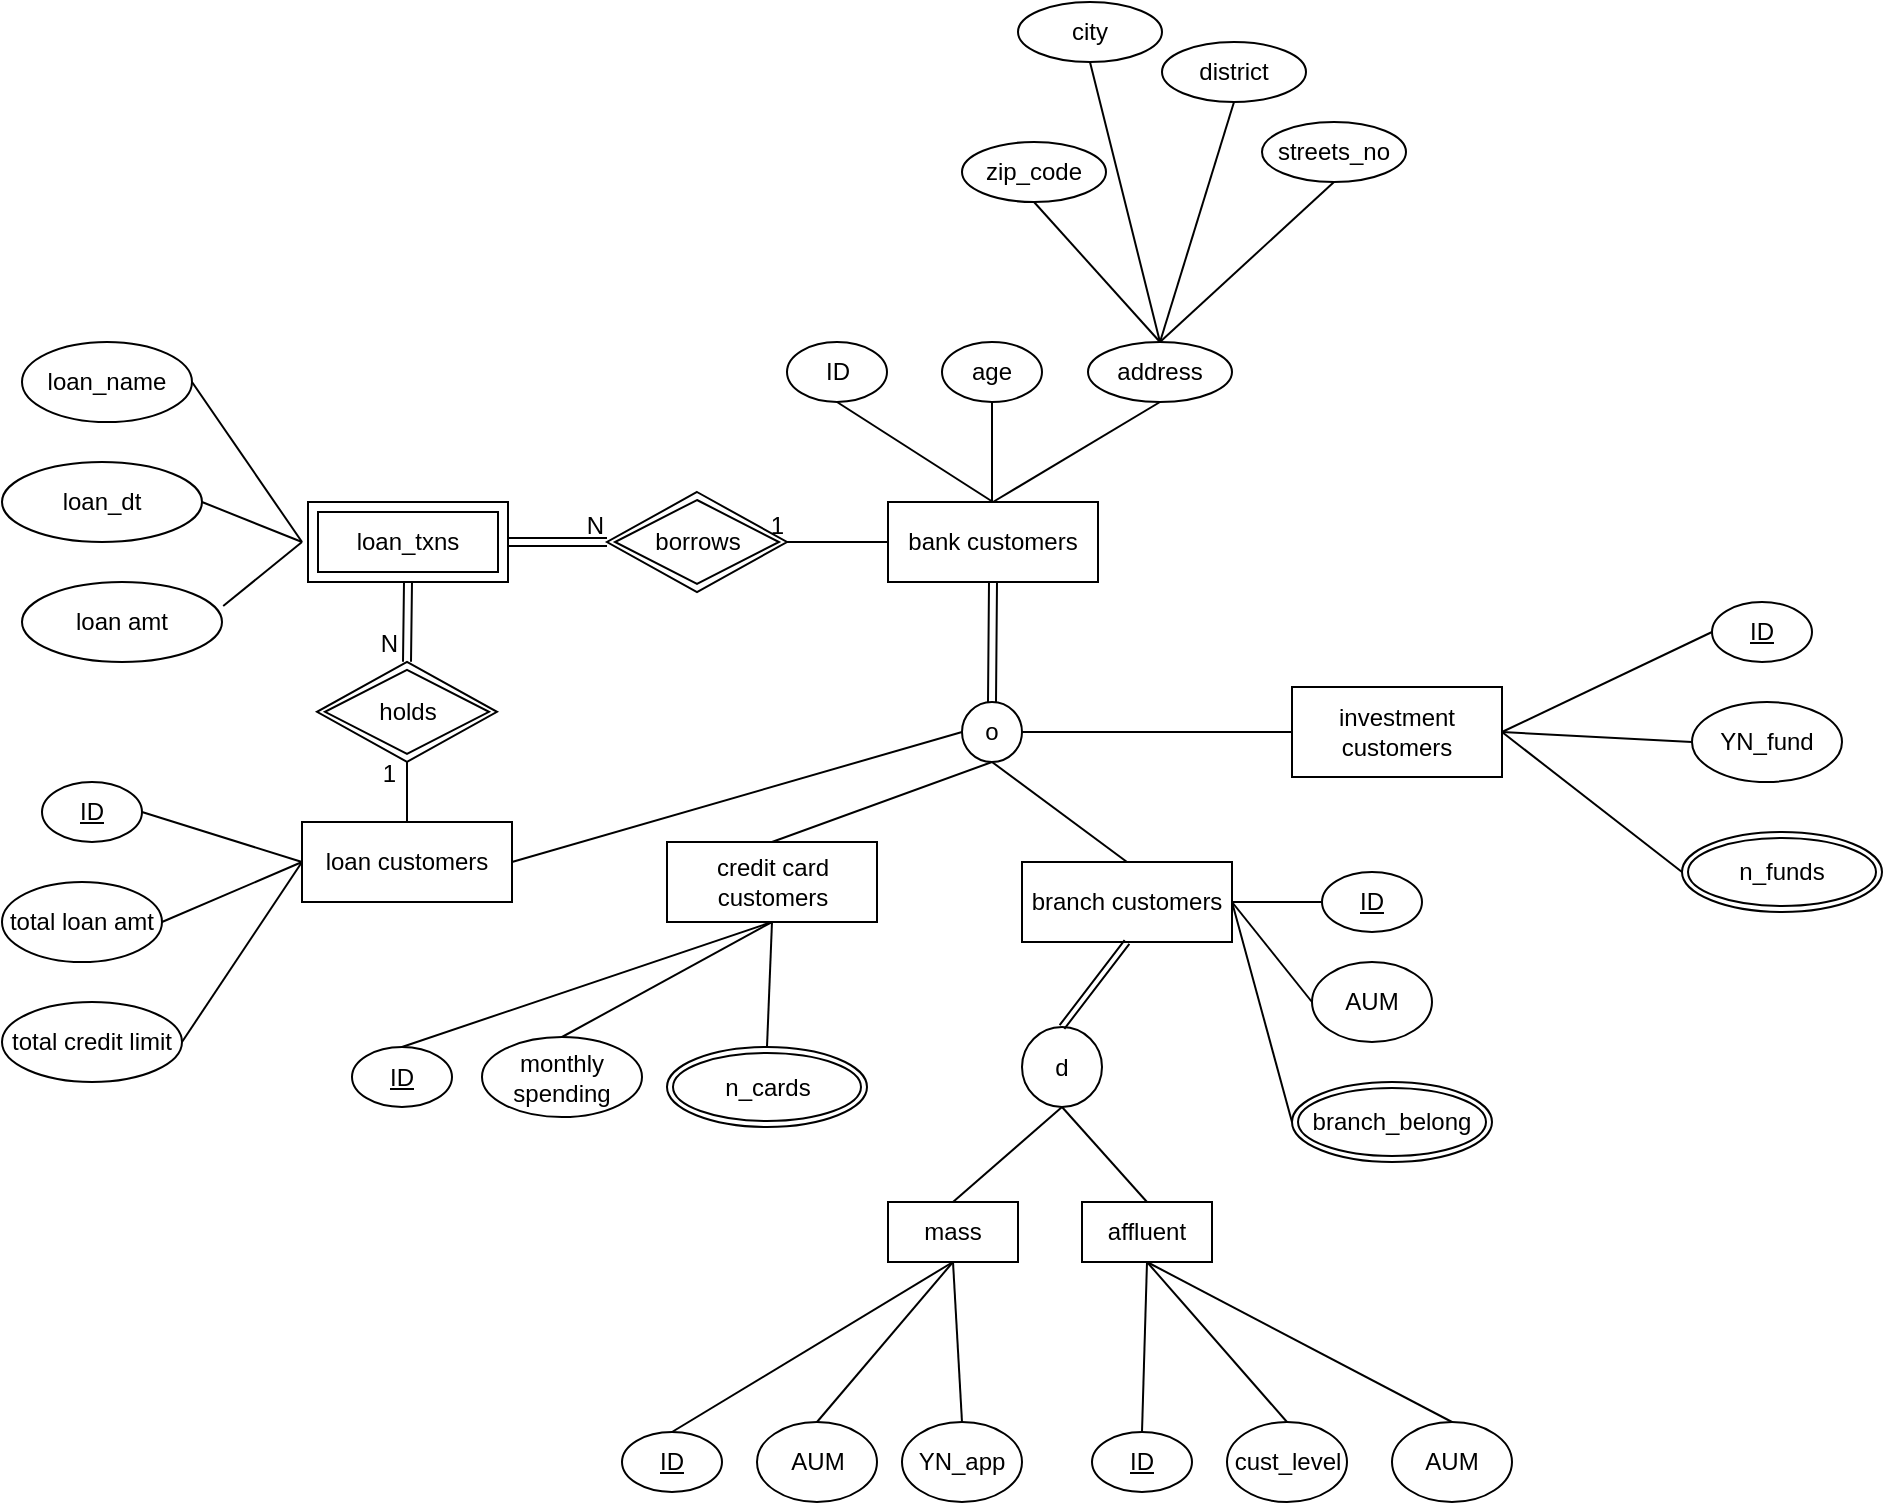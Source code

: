 <mxfile version="21.0.4" type="github">
  <diagram id="R2lEEEUBdFMjLlhIrx00" name="Page-1">
    <mxGraphModel dx="1712" dy="1600" grid="1" gridSize="10" guides="1" tooltips="1" connect="1" arrows="1" fold="1" page="1" pageScale="1" pageWidth="850" pageHeight="1100" math="0" shadow="0" extFonts="Permanent Marker^https://fonts.googleapis.com/css?family=Permanent+Marker">
      <root>
        <mxCell id="0" />
        <mxCell id="1" parent="0" />
        <mxCell id="X_ObQz0MvqeAvcVC8B-2-1" value="bank customers" style="rounded=0;whiteSpace=wrap;html=1;" vertex="1" parent="1">
          <mxGeometry x="373" y="240" width="105" height="40" as="geometry" />
        </mxCell>
        <mxCell id="X_ObQz0MvqeAvcVC8B-2-3" value="credit card customers" style="rounded=0;whiteSpace=wrap;html=1;" vertex="1" parent="1">
          <mxGeometry x="262.5" y="410" width="105" height="40" as="geometry" />
        </mxCell>
        <mxCell id="X_ObQz0MvqeAvcVC8B-2-4" value="branch customers" style="rounded=0;whiteSpace=wrap;html=1;" vertex="1" parent="1">
          <mxGeometry x="440" y="420" width="105" height="40" as="geometry" />
        </mxCell>
        <mxCell id="X_ObQz0MvqeAvcVC8B-2-5" value="investment customers" style="rounded=0;whiteSpace=wrap;html=1;" vertex="1" parent="1">
          <mxGeometry x="575" y="332.5" width="105" height="45" as="geometry" />
        </mxCell>
        <mxCell id="X_ObQz0MvqeAvcVC8B-2-6" value="o" style="ellipse;whiteSpace=wrap;html=1;aspect=fixed;" vertex="1" parent="1">
          <mxGeometry x="410" y="340" width="30" height="30" as="geometry" />
        </mxCell>
        <mxCell id="X_ObQz0MvqeAvcVC8B-2-7" value="" style="endArrow=none;html=1;rounded=0;entryX=0;entryY=0.5;entryDx=0;entryDy=0;exitX=1;exitY=0.5;exitDx=0;exitDy=0;" edge="1" parent="1" source="X_ObQz0MvqeAvcVC8B-2-35" target="X_ObQz0MvqeAvcVC8B-2-6">
          <mxGeometry width="50" height="50" relative="1" as="geometry">
            <mxPoint x="270" y="370" as="sourcePoint" />
            <mxPoint x="480" y="370" as="targetPoint" />
          </mxGeometry>
        </mxCell>
        <mxCell id="X_ObQz0MvqeAvcVC8B-2-8" value="" style="endArrow=none;html=1;rounded=0;entryX=0.5;entryY=1;entryDx=0;entryDy=0;exitX=0.5;exitY=0;exitDx=0;exitDy=0;" edge="1" parent="1" source="X_ObQz0MvqeAvcVC8B-2-3" target="X_ObQz0MvqeAvcVC8B-2-6">
          <mxGeometry width="50" height="50" relative="1" as="geometry">
            <mxPoint x="430" y="420" as="sourcePoint" />
            <mxPoint x="480" y="370" as="targetPoint" />
          </mxGeometry>
        </mxCell>
        <mxCell id="X_ObQz0MvqeAvcVC8B-2-9" value="" style="endArrow=none;html=1;rounded=0;entryX=0.5;entryY=1;entryDx=0;entryDy=0;exitX=0.5;exitY=0;exitDx=0;exitDy=0;" edge="1" parent="1" source="X_ObQz0MvqeAvcVC8B-2-4" target="X_ObQz0MvqeAvcVC8B-2-6">
          <mxGeometry width="50" height="50" relative="1" as="geometry">
            <mxPoint x="363" y="430" as="sourcePoint" />
            <mxPoint x="435" y="380" as="targetPoint" />
          </mxGeometry>
        </mxCell>
        <mxCell id="X_ObQz0MvqeAvcVC8B-2-10" value="" style="endArrow=none;html=1;rounded=0;entryX=1;entryY=0.5;entryDx=0;entryDy=0;exitX=0;exitY=0.5;exitDx=0;exitDy=0;" edge="1" parent="1" source="X_ObQz0MvqeAvcVC8B-2-5" target="X_ObQz0MvqeAvcVC8B-2-6">
          <mxGeometry width="50" height="50" relative="1" as="geometry">
            <mxPoint x="503" y="430" as="sourcePoint" />
            <mxPoint x="435" y="380" as="targetPoint" />
          </mxGeometry>
        </mxCell>
        <mxCell id="X_ObQz0MvqeAvcVC8B-2-11" value="" style="shape=link;html=1;rounded=0;entryX=0.5;entryY=1;entryDx=0;entryDy=0;exitX=0.5;exitY=0;exitDx=0;exitDy=0;" edge="1" parent="1" source="X_ObQz0MvqeAvcVC8B-2-6" target="X_ObQz0MvqeAvcVC8B-2-1">
          <mxGeometry width="100" relative="1" as="geometry">
            <mxPoint x="410" y="400" as="sourcePoint" />
            <mxPoint x="510" y="400" as="targetPoint" />
          </mxGeometry>
        </mxCell>
        <mxCell id="X_ObQz0MvqeAvcVC8B-2-12" value="ID" style="ellipse;whiteSpace=wrap;html=1;" vertex="1" parent="1">
          <mxGeometry x="322.5" y="160" width="50" height="30" as="geometry" />
        </mxCell>
        <mxCell id="X_ObQz0MvqeAvcVC8B-2-13" value="age" style="ellipse;whiteSpace=wrap;html=1;" vertex="1" parent="1">
          <mxGeometry x="400" y="160" width="50" height="30" as="geometry" />
        </mxCell>
        <mxCell id="X_ObQz0MvqeAvcVC8B-2-14" value="address" style="ellipse;whiteSpace=wrap;html=1;" vertex="1" parent="1">
          <mxGeometry x="473" y="160" width="72" height="30" as="geometry" />
        </mxCell>
        <mxCell id="X_ObQz0MvqeAvcVC8B-2-15" value="" style="endArrow=none;html=1;rounded=0;entryX=0.5;entryY=1;entryDx=0;entryDy=0;exitX=0.5;exitY=0;exitDx=0;exitDy=0;" edge="1" parent="1" source="X_ObQz0MvqeAvcVC8B-2-1" target="X_ObQz0MvqeAvcVC8B-2-12">
          <mxGeometry width="50" height="50" relative="1" as="geometry">
            <mxPoint x="430" y="420" as="sourcePoint" />
            <mxPoint x="480" y="370" as="targetPoint" />
          </mxGeometry>
        </mxCell>
        <mxCell id="X_ObQz0MvqeAvcVC8B-2-16" value="" style="endArrow=none;html=1;rounded=0;entryX=0.5;entryY=1;entryDx=0;entryDy=0;" edge="1" parent="1" target="X_ObQz0MvqeAvcVC8B-2-13">
          <mxGeometry width="50" height="50" relative="1" as="geometry">
            <mxPoint x="425" y="240" as="sourcePoint" />
            <mxPoint x="358" y="200" as="targetPoint" />
          </mxGeometry>
        </mxCell>
        <mxCell id="X_ObQz0MvqeAvcVC8B-2-17" value="" style="endArrow=none;html=1;rounded=0;entryX=0.5;entryY=1;entryDx=0;entryDy=0;exitX=0.5;exitY=0;exitDx=0;exitDy=0;" edge="1" parent="1" source="X_ObQz0MvqeAvcVC8B-2-1" target="X_ObQz0MvqeAvcVC8B-2-14">
          <mxGeometry width="50" height="50" relative="1" as="geometry">
            <mxPoint x="435" y="250" as="sourcePoint" />
            <mxPoint x="435" y="200" as="targetPoint" />
          </mxGeometry>
        </mxCell>
        <mxCell id="X_ObQz0MvqeAvcVC8B-2-24" value="d" style="ellipse;whiteSpace=wrap;html=1;aspect=fixed;" vertex="1" parent="1">
          <mxGeometry x="440" y="502.5" width="40" height="40" as="geometry" />
        </mxCell>
        <mxCell id="X_ObQz0MvqeAvcVC8B-2-25" value="mass" style="rounded=0;whiteSpace=wrap;html=1;" vertex="1" parent="1">
          <mxGeometry x="373" y="590" width="65" height="30" as="geometry" />
        </mxCell>
        <mxCell id="X_ObQz0MvqeAvcVC8B-2-26" value="affluent" style="rounded=0;whiteSpace=wrap;html=1;" vertex="1" parent="1">
          <mxGeometry x="470" y="590" width="65" height="30" as="geometry" />
        </mxCell>
        <mxCell id="X_ObQz0MvqeAvcVC8B-2-27" value="" style="shape=link;html=1;rounded=0;entryX=0.5;entryY=1;entryDx=0;entryDy=0;exitX=0.5;exitY=0;exitDx=0;exitDy=0;width=-3;" edge="1" parent="1" source="X_ObQz0MvqeAvcVC8B-2-24" target="X_ObQz0MvqeAvcVC8B-2-4">
          <mxGeometry width="100" relative="1" as="geometry">
            <mxPoint x="435" y="350" as="sourcePoint" />
            <mxPoint x="436" y="290" as="targetPoint" />
          </mxGeometry>
        </mxCell>
        <mxCell id="X_ObQz0MvqeAvcVC8B-2-28" value="" style="endArrow=none;html=1;rounded=0;entryX=0.5;entryY=1;entryDx=0;entryDy=0;exitX=0.5;exitY=0;exitDx=0;exitDy=0;" edge="1" parent="1" source="X_ObQz0MvqeAvcVC8B-2-25" target="X_ObQz0MvqeAvcVC8B-2-24">
          <mxGeometry width="50" height="50" relative="1" as="geometry">
            <mxPoint x="400" y="615" as="sourcePoint" />
            <mxPoint x="458" y="560" as="targetPoint" />
          </mxGeometry>
        </mxCell>
        <mxCell id="X_ObQz0MvqeAvcVC8B-2-29" value="" style="endArrow=none;html=1;rounded=0;entryX=0.5;entryY=1;entryDx=0;entryDy=0;exitX=0.5;exitY=0;exitDx=0;exitDy=0;" edge="1" parent="1" source="X_ObQz0MvqeAvcVC8B-2-26" target="X_ObQz0MvqeAvcVC8B-2-24">
          <mxGeometry width="50" height="50" relative="1" as="geometry">
            <mxPoint x="456" y="630" as="sourcePoint" />
            <mxPoint x="458" y="560" as="targetPoint" />
          </mxGeometry>
        </mxCell>
        <mxCell id="X_ObQz0MvqeAvcVC8B-2-35" value="loan customers" style="rounded=0;whiteSpace=wrap;html=1;" vertex="1" parent="1">
          <mxGeometry x="80" y="400" width="105" height="40" as="geometry" />
        </mxCell>
        <mxCell id="X_ObQz0MvqeAvcVC8B-2-36" value="&lt;u&gt;ID&lt;/u&gt;" style="ellipse;whiteSpace=wrap;html=1;" vertex="1" parent="1">
          <mxGeometry x="-50" y="380" width="50" height="30" as="geometry" />
        </mxCell>
        <mxCell id="X_ObQz0MvqeAvcVC8B-2-37" value="total loan amt" style="ellipse;whiteSpace=wrap;html=1;" vertex="1" parent="1">
          <mxGeometry x="-70" y="430" width="80" height="40" as="geometry" />
        </mxCell>
        <mxCell id="X_ObQz0MvqeAvcVC8B-2-38" value="total credit limit" style="ellipse;whiteSpace=wrap;html=1;" vertex="1" parent="1">
          <mxGeometry x="-70" y="490" width="90" height="40" as="geometry" />
        </mxCell>
        <mxCell id="X_ObQz0MvqeAvcVC8B-2-39" value="" style="endArrow=none;html=1;rounded=0;exitX=1;exitY=0.5;exitDx=0;exitDy=0;entryX=0;entryY=0.5;entryDx=0;entryDy=0;" edge="1" parent="1" source="X_ObQz0MvqeAvcVC8B-2-36" target="X_ObQz0MvqeAvcVC8B-2-35">
          <mxGeometry width="50" height="50" relative="1" as="geometry">
            <mxPoint x="430" y="420" as="sourcePoint" />
            <mxPoint x="480" y="370" as="targetPoint" />
          </mxGeometry>
        </mxCell>
        <mxCell id="X_ObQz0MvqeAvcVC8B-2-40" value="" style="endArrow=none;html=1;rounded=0;exitX=1;exitY=0.5;exitDx=0;exitDy=0;entryX=0;entryY=0.5;entryDx=0;entryDy=0;" edge="1" parent="1" source="X_ObQz0MvqeAvcVC8B-2-37" target="X_ObQz0MvqeAvcVC8B-2-35">
          <mxGeometry width="50" height="50" relative="1" as="geometry">
            <mxPoint x="100" y="405" as="sourcePoint" />
            <mxPoint x="140" y="450" as="targetPoint" />
          </mxGeometry>
        </mxCell>
        <mxCell id="X_ObQz0MvqeAvcVC8B-2-41" value="" style="endArrow=none;html=1;rounded=0;exitX=1;exitY=0.5;exitDx=0;exitDy=0;entryX=0;entryY=0.5;entryDx=0;entryDy=0;" edge="1" parent="1" source="X_ObQz0MvqeAvcVC8B-2-38" target="X_ObQz0MvqeAvcVC8B-2-35">
          <mxGeometry width="50" height="50" relative="1" as="geometry">
            <mxPoint x="104" y="458" as="sourcePoint" />
            <mxPoint x="140" y="450" as="targetPoint" />
          </mxGeometry>
        </mxCell>
        <mxCell id="X_ObQz0MvqeAvcVC8B-2-48" value="loan_name" style="ellipse;whiteSpace=wrap;html=1;" vertex="1" parent="1">
          <mxGeometry x="-60" y="160" width="85" height="40" as="geometry" />
        </mxCell>
        <mxCell id="X_ObQz0MvqeAvcVC8B-2-49" value="loan amt" style="ellipse;whiteSpace=wrap;html=1;" vertex="1" parent="1">
          <mxGeometry x="-60" y="280" width="100" height="40" as="geometry" />
        </mxCell>
        <mxCell id="X_ObQz0MvqeAvcVC8B-2-53" value="" style="endArrow=none;html=1;rounded=0;exitX=1;exitY=0.5;exitDx=0;exitDy=0;entryX=0;entryY=0.5;entryDx=0;entryDy=0;" edge="1" parent="1" source="X_ObQz0MvqeAvcVC8B-2-48">
          <mxGeometry width="50" height="50" relative="1" as="geometry">
            <mxPoint x="100" y="405" as="sourcePoint" />
            <mxPoint x="80" y="260" as="targetPoint" />
          </mxGeometry>
        </mxCell>
        <mxCell id="X_ObQz0MvqeAvcVC8B-2-54" value="" style="endArrow=none;html=1;rounded=0;exitX=1;exitY=0.5;exitDx=0;exitDy=0;entryX=0;entryY=0.5;entryDx=0;entryDy=0;" edge="1" parent="1" source="X_ObQz0MvqeAvcVC8B-2-110">
          <mxGeometry width="50" height="50" relative="1" as="geometry">
            <mxPoint x="40" y="240" as="sourcePoint" />
            <mxPoint x="80" y="260" as="targetPoint" />
          </mxGeometry>
        </mxCell>
        <mxCell id="X_ObQz0MvqeAvcVC8B-2-55" value="" style="endArrow=none;html=1;rounded=0;exitX=1.006;exitY=0.3;exitDx=0;exitDy=0;entryX=0;entryY=0.5;entryDx=0;entryDy=0;exitPerimeter=0;" edge="1" parent="1" source="X_ObQz0MvqeAvcVC8B-2-49">
          <mxGeometry width="50" height="50" relative="1" as="geometry">
            <mxPoint x="50" y="255" as="sourcePoint" />
            <mxPoint x="80" y="260" as="targetPoint" />
          </mxGeometry>
        </mxCell>
        <mxCell id="X_ObQz0MvqeAvcVC8B-2-56" value="&lt;u&gt;ID&lt;/u&gt;" style="ellipse;whiteSpace=wrap;html=1;" vertex="1" parent="1">
          <mxGeometry x="105" y="512.5" width="50" height="30" as="geometry" />
        </mxCell>
        <mxCell id="X_ObQz0MvqeAvcVC8B-2-57" value="monthly spending" style="ellipse;whiteSpace=wrap;html=1;" vertex="1" parent="1">
          <mxGeometry x="170" y="507.5" width="80" height="40" as="geometry" />
        </mxCell>
        <mxCell id="X_ObQz0MvqeAvcVC8B-2-59" style="edgeStyle=orthogonalEdgeStyle;rounded=0;orthogonalLoop=1;jettySize=auto;html=1;exitX=0.5;exitY=1;exitDx=0;exitDy=0;" edge="1" parent="1" source="X_ObQz0MvqeAvcVC8B-2-57" target="X_ObQz0MvqeAvcVC8B-2-57">
          <mxGeometry relative="1" as="geometry" />
        </mxCell>
        <mxCell id="X_ObQz0MvqeAvcVC8B-2-60" value="" style="endArrow=none;html=1;rounded=0;exitX=0.5;exitY=1;exitDx=0;exitDy=0;entryX=0.5;entryY=0;entryDx=0;entryDy=0;" edge="1" parent="1" source="X_ObQz0MvqeAvcVC8B-2-3" target="X_ObQz0MvqeAvcVC8B-2-56">
          <mxGeometry width="50" height="50" relative="1" as="geometry">
            <mxPoint x="100" y="405" as="sourcePoint" />
            <mxPoint x="170" y="450" as="targetPoint" />
          </mxGeometry>
        </mxCell>
        <mxCell id="X_ObQz0MvqeAvcVC8B-2-61" value="" style="endArrow=none;html=1;rounded=0;exitX=0.5;exitY=1;exitDx=0;exitDy=0;entryX=0.5;entryY=0;entryDx=0;entryDy=0;" edge="1" parent="1" source="X_ObQz0MvqeAvcVC8B-2-3" target="X_ObQz0MvqeAvcVC8B-2-57">
          <mxGeometry width="50" height="50" relative="1" as="geometry">
            <mxPoint x="363" y="470" as="sourcePoint" />
            <mxPoint x="235" y="520" as="targetPoint" />
          </mxGeometry>
        </mxCell>
        <mxCell id="X_ObQz0MvqeAvcVC8B-2-62" value="" style="endArrow=none;html=1;rounded=0;entryX=0.5;entryY=0;entryDx=0;entryDy=0;exitX=0.5;exitY=1;exitDx=0;exitDy=0;" edge="1" parent="1" source="X_ObQz0MvqeAvcVC8B-2-3" target="X_ObQz0MvqeAvcVC8B-2-81">
          <mxGeometry width="50" height="50" relative="1" as="geometry">
            <mxPoint x="350" y="460" as="sourcePoint" />
            <mxPoint x="305" y="505" as="targetPoint" />
          </mxGeometry>
        </mxCell>
        <mxCell id="X_ObQz0MvqeAvcVC8B-2-65" value="&lt;u&gt;ID&lt;/u&gt;" style="ellipse;whiteSpace=wrap;html=1;" vertex="1" parent="1">
          <mxGeometry x="590" y="425" width="50" height="30" as="geometry" />
        </mxCell>
        <mxCell id="X_ObQz0MvqeAvcVC8B-2-66" value="AUM" style="ellipse;whiteSpace=wrap;html=1;" vertex="1" parent="1">
          <mxGeometry x="585" y="470" width="60" height="40" as="geometry" />
        </mxCell>
        <mxCell id="X_ObQz0MvqeAvcVC8B-2-68" value="" style="endArrow=none;html=1;rounded=0;entryX=1;entryY=0.5;entryDx=0;entryDy=0;exitX=0;exitY=0.5;exitDx=0;exitDy=0;" edge="1" parent="1" source="X_ObQz0MvqeAvcVC8B-2-65" target="X_ObQz0MvqeAvcVC8B-2-4">
          <mxGeometry width="50" height="50" relative="1" as="geometry">
            <mxPoint x="513" y="560" as="sourcePoint" />
            <mxPoint x="468" y="530" as="targetPoint" />
          </mxGeometry>
        </mxCell>
        <mxCell id="X_ObQz0MvqeAvcVC8B-2-69" value="" style="endArrow=none;html=1;rounded=0;entryX=1;entryY=0.5;entryDx=0;entryDy=0;exitX=0;exitY=0.5;exitDx=0;exitDy=0;" edge="1" parent="1" source="X_ObQz0MvqeAvcVC8B-2-66" target="X_ObQz0MvqeAvcVC8B-2-4">
          <mxGeometry width="50" height="50" relative="1" as="geometry">
            <mxPoint x="575" y="489.5" as="sourcePoint" />
            <mxPoint x="530" y="489.5" as="targetPoint" />
          </mxGeometry>
        </mxCell>
        <mxCell id="X_ObQz0MvqeAvcVC8B-2-70" value="branch_belong" style="ellipse;shape=doubleEllipse;margin=3;whiteSpace=wrap;html=1;align=center;" vertex="1" parent="1">
          <mxGeometry x="575" y="530" width="100" height="40" as="geometry" />
        </mxCell>
        <mxCell id="X_ObQz0MvqeAvcVC8B-2-71" value="" style="endArrow=none;html=1;rounded=0;entryX=1;entryY=0.5;entryDx=0;entryDy=0;exitX=0;exitY=0.5;exitDx=0;exitDy=0;" edge="1" parent="1" source="X_ObQz0MvqeAvcVC8B-2-70" target="X_ObQz0MvqeAvcVC8B-2-4">
          <mxGeometry width="50" height="50" relative="1" as="geometry">
            <mxPoint x="595" y="500" as="sourcePoint" />
            <mxPoint x="555" y="450" as="targetPoint" />
          </mxGeometry>
        </mxCell>
        <mxCell id="X_ObQz0MvqeAvcVC8B-2-73" value="zip_code" style="ellipse;whiteSpace=wrap;html=1;" vertex="1" parent="1">
          <mxGeometry x="410" y="60" width="72" height="30" as="geometry" />
        </mxCell>
        <mxCell id="X_ObQz0MvqeAvcVC8B-2-74" value="city" style="ellipse;whiteSpace=wrap;html=1;" vertex="1" parent="1">
          <mxGeometry x="438" y="-10" width="72" height="30" as="geometry" />
        </mxCell>
        <mxCell id="X_ObQz0MvqeAvcVC8B-2-75" value="district" style="ellipse;whiteSpace=wrap;html=1;" vertex="1" parent="1">
          <mxGeometry x="510" y="10" width="72" height="30" as="geometry" />
        </mxCell>
        <mxCell id="X_ObQz0MvqeAvcVC8B-2-76" value="streets_no" style="ellipse;whiteSpace=wrap;html=1;" vertex="1" parent="1">
          <mxGeometry x="560" y="50" width="72" height="30" as="geometry" />
        </mxCell>
        <mxCell id="X_ObQz0MvqeAvcVC8B-2-77" value="" style="endArrow=none;html=1;rounded=0;exitX=0.5;exitY=1;exitDx=0;exitDy=0;entryX=0.5;entryY=0;entryDx=0;entryDy=0;" edge="1" parent="1" source="X_ObQz0MvqeAvcVC8B-2-73" target="X_ObQz0MvqeAvcVC8B-2-14">
          <mxGeometry width="50" height="50" relative="1" as="geometry">
            <mxPoint x="525.5" y="90" as="sourcePoint" />
            <mxPoint x="550" y="170" as="targetPoint" />
          </mxGeometry>
        </mxCell>
        <mxCell id="X_ObQz0MvqeAvcVC8B-2-78" value="" style="endArrow=none;html=1;rounded=0;entryX=0.5;entryY=0;entryDx=0;entryDy=0;exitX=0.5;exitY=1;exitDx=0;exitDy=0;" edge="1" parent="1" source="X_ObQz0MvqeAvcVC8B-2-74" target="X_ObQz0MvqeAvcVC8B-2-14">
          <mxGeometry width="50" height="50" relative="1" as="geometry">
            <mxPoint x="570" y="125" as="sourcePoint" />
            <mxPoint x="544" y="174" as="targetPoint" />
          </mxGeometry>
        </mxCell>
        <mxCell id="X_ObQz0MvqeAvcVC8B-2-79" value="" style="endArrow=none;html=1;rounded=0;entryX=0.5;entryY=0;entryDx=0;entryDy=0;exitX=0.5;exitY=1;exitDx=0;exitDy=0;" edge="1" parent="1" source="X_ObQz0MvqeAvcVC8B-2-75" target="X_ObQz0MvqeAvcVC8B-2-14">
          <mxGeometry width="50" height="50" relative="1" as="geometry">
            <mxPoint x="570" y="165" as="sourcePoint" />
            <mxPoint x="555" y="185" as="targetPoint" />
          </mxGeometry>
        </mxCell>
        <mxCell id="X_ObQz0MvqeAvcVC8B-2-80" value="" style="endArrow=none;html=1;rounded=0;entryX=0.5;entryY=0;entryDx=0;entryDy=0;exitX=0.5;exitY=1;exitDx=0;exitDy=0;" edge="1" parent="1" source="X_ObQz0MvqeAvcVC8B-2-76" target="X_ObQz0MvqeAvcVC8B-2-14">
          <mxGeometry width="50" height="50" relative="1" as="geometry">
            <mxPoint x="570" y="205" as="sourcePoint" />
            <mxPoint x="555" y="185" as="targetPoint" />
          </mxGeometry>
        </mxCell>
        <mxCell id="X_ObQz0MvqeAvcVC8B-2-81" value="n_cards" style="ellipse;shape=doubleEllipse;margin=3;whiteSpace=wrap;html=1;align=center;" vertex="1" parent="1">
          <mxGeometry x="262.5" y="512.5" width="100" height="40" as="geometry" />
        </mxCell>
        <mxCell id="X_ObQz0MvqeAvcVC8B-2-83" value="&lt;u&gt;ID&lt;/u&gt;" style="ellipse;whiteSpace=wrap;html=1;" vertex="1" parent="1">
          <mxGeometry x="240" y="705" width="50" height="30" as="geometry" />
        </mxCell>
        <mxCell id="X_ObQz0MvqeAvcVC8B-2-84" value="AUM" style="ellipse;whiteSpace=wrap;html=1;" vertex="1" parent="1">
          <mxGeometry x="307.5" y="700" width="60" height="40" as="geometry" />
        </mxCell>
        <mxCell id="X_ObQz0MvqeAvcVC8B-2-88" value="YN_app" style="ellipse;whiteSpace=wrap;html=1;" vertex="1" parent="1">
          <mxGeometry x="380" y="700" width="60" height="40" as="geometry" />
        </mxCell>
        <mxCell id="X_ObQz0MvqeAvcVC8B-2-89" value="" style="endArrow=none;html=1;rounded=0;entryX=0.5;entryY=1;entryDx=0;entryDy=0;exitX=0.5;exitY=0;exitDx=0;exitDy=0;" edge="1" parent="1" source="X_ObQz0MvqeAvcVC8B-2-83" target="X_ObQz0MvqeAvcVC8B-2-25">
          <mxGeometry width="50" height="50" relative="1" as="geometry">
            <mxPoint x="270.5" y="630" as="sourcePoint" />
            <mxPoint x="322.5" y="600" as="targetPoint" />
          </mxGeometry>
        </mxCell>
        <mxCell id="X_ObQz0MvqeAvcVC8B-2-90" value="" style="endArrow=none;html=1;rounded=0;entryX=0.5;entryY=1;entryDx=0;entryDy=0;exitX=0.5;exitY=0;exitDx=0;exitDy=0;" edge="1" parent="1" source="X_ObQz0MvqeAvcVC8B-2-84" target="X_ObQz0MvqeAvcVC8B-2-25">
          <mxGeometry width="50" height="50" relative="1" as="geometry">
            <mxPoint x="335" y="660" as="sourcePoint" />
            <mxPoint x="416" y="590" as="targetPoint" />
          </mxGeometry>
        </mxCell>
        <mxCell id="X_ObQz0MvqeAvcVC8B-2-91" value="" style="endArrow=none;html=1;rounded=0;entryX=0.5;entryY=1;entryDx=0;entryDy=0;exitX=0.5;exitY=0;exitDx=0;exitDy=0;" edge="1" parent="1" source="X_ObQz0MvqeAvcVC8B-2-88" target="X_ObQz0MvqeAvcVC8B-2-25">
          <mxGeometry width="50" height="50" relative="1" as="geometry">
            <mxPoint x="408" y="655" as="sourcePoint" />
            <mxPoint x="416" y="590" as="targetPoint" />
          </mxGeometry>
        </mxCell>
        <mxCell id="X_ObQz0MvqeAvcVC8B-2-92" value="&lt;u&gt;ID&lt;/u&gt;" style="ellipse;whiteSpace=wrap;html=1;" vertex="1" parent="1">
          <mxGeometry x="475" y="705" width="50" height="30" as="geometry" />
        </mxCell>
        <mxCell id="X_ObQz0MvqeAvcVC8B-2-93" value="cust_level" style="ellipse;whiteSpace=wrap;html=1;" vertex="1" parent="1">
          <mxGeometry x="542.5" y="700" width="60" height="40" as="geometry" />
        </mxCell>
        <mxCell id="X_ObQz0MvqeAvcVC8B-2-94" value="AUM" style="ellipse;whiteSpace=wrap;html=1;" vertex="1" parent="1">
          <mxGeometry x="625" y="700" width="60" height="40" as="geometry" />
        </mxCell>
        <mxCell id="X_ObQz0MvqeAvcVC8B-2-95" value="" style="endArrow=none;html=1;rounded=0;entryX=0.5;entryY=1;entryDx=0;entryDy=0;exitX=0.5;exitY=0;exitDx=0;exitDy=0;" edge="1" parent="1" source="X_ObQz0MvqeAvcVC8B-2-92" target="X_ObQz0MvqeAvcVC8B-2-26">
          <mxGeometry width="50" height="50" relative="1" as="geometry">
            <mxPoint x="405" y="660" as="sourcePoint" />
            <mxPoint x="416" y="590" as="targetPoint" />
          </mxGeometry>
        </mxCell>
        <mxCell id="X_ObQz0MvqeAvcVC8B-2-96" value="" style="endArrow=none;html=1;rounded=0;entryX=0.5;entryY=1;entryDx=0;entryDy=0;exitX=0.5;exitY=0;exitDx=0;exitDy=0;" edge="1" parent="1" source="X_ObQz0MvqeAvcVC8B-2-93" target="X_ObQz0MvqeAvcVC8B-2-26">
          <mxGeometry width="50" height="50" relative="1" as="geometry">
            <mxPoint x="495" y="665" as="sourcePoint" />
            <mxPoint x="513" y="590" as="targetPoint" />
          </mxGeometry>
        </mxCell>
        <mxCell id="X_ObQz0MvqeAvcVC8B-2-97" value="" style="endArrow=none;html=1;rounded=0;entryX=0.5;entryY=1;entryDx=0;entryDy=0;exitX=0.5;exitY=0;exitDx=0;exitDy=0;" edge="1" parent="1" source="X_ObQz0MvqeAvcVC8B-2-94" target="X_ObQz0MvqeAvcVC8B-2-26">
          <mxGeometry width="50" height="50" relative="1" as="geometry">
            <mxPoint x="568" y="660" as="sourcePoint" />
            <mxPoint x="513" y="590" as="targetPoint" />
            <Array as="points" />
          </mxGeometry>
        </mxCell>
        <mxCell id="X_ObQz0MvqeAvcVC8B-2-98" value="&lt;u&gt;ID&lt;/u&gt;" style="ellipse;whiteSpace=wrap;html=1;" vertex="1" parent="1">
          <mxGeometry x="785" y="290" width="50" height="30" as="geometry" />
        </mxCell>
        <mxCell id="X_ObQz0MvqeAvcVC8B-2-99" value="YN_fund" style="ellipse;whiteSpace=wrap;html=1;" vertex="1" parent="1">
          <mxGeometry x="775" y="340" width="75" height="40" as="geometry" />
        </mxCell>
        <mxCell id="X_ObQz0MvqeAvcVC8B-2-100" value="n_funds" style="ellipse;shape=doubleEllipse;margin=3;whiteSpace=wrap;html=1;align=center;" vertex="1" parent="1">
          <mxGeometry x="770" y="405" width="100" height="40" as="geometry" />
        </mxCell>
        <mxCell id="X_ObQz0MvqeAvcVC8B-2-102" value="" style="endArrow=none;html=1;rounded=0;entryX=1;entryY=0.5;entryDx=0;entryDy=0;exitX=0;exitY=0.5;exitDx=0;exitDy=0;" edge="1" parent="1" source="X_ObQz0MvqeAvcVC8B-2-98" target="X_ObQz0MvqeAvcVC8B-2-5">
          <mxGeometry width="50" height="50" relative="1" as="geometry">
            <mxPoint x="755" y="299.5" as="sourcePoint" />
            <mxPoint x="620" y="299.5" as="targetPoint" />
          </mxGeometry>
        </mxCell>
        <mxCell id="X_ObQz0MvqeAvcVC8B-2-103" value="" style="endArrow=none;html=1;rounded=0;entryX=1;entryY=0.5;entryDx=0;entryDy=0;exitX=0;exitY=0.5;exitDx=0;exitDy=0;" edge="1" parent="1" source="X_ObQz0MvqeAvcVC8B-2-99" target="X_ObQz0MvqeAvcVC8B-2-5">
          <mxGeometry width="50" height="50" relative="1" as="geometry">
            <mxPoint x="795" y="315" as="sourcePoint" />
            <mxPoint x="690" y="365" as="targetPoint" />
          </mxGeometry>
        </mxCell>
        <mxCell id="X_ObQz0MvqeAvcVC8B-2-104" value="" style="endArrow=none;html=1;rounded=0;entryX=1;entryY=0.5;entryDx=0;entryDy=0;exitX=0;exitY=0.5;exitDx=0;exitDy=0;" edge="1" parent="1" source="X_ObQz0MvqeAvcVC8B-2-100" target="X_ObQz0MvqeAvcVC8B-2-5">
          <mxGeometry width="50" height="50" relative="1" as="geometry">
            <mxPoint x="760" y="410" as="sourcePoint" />
            <mxPoint x="665" y="405" as="targetPoint" />
          </mxGeometry>
        </mxCell>
        <mxCell id="X_ObQz0MvqeAvcVC8B-2-108" value="loan_txns" style="shape=ext;margin=3;double=1;whiteSpace=wrap;html=1;align=center;" vertex="1" parent="1">
          <mxGeometry x="83" y="240" width="100" height="40" as="geometry" />
        </mxCell>
        <mxCell id="X_ObQz0MvqeAvcVC8B-2-110" value="loan_dt" style="ellipse;whiteSpace=wrap;html=1;" vertex="1" parent="1">
          <mxGeometry x="-70" y="220" width="100" height="40" as="geometry" />
        </mxCell>
        <mxCell id="X_ObQz0MvqeAvcVC8B-2-113" value="" style="shape=link;html=1;rounded=0;exitX=1;exitY=0.5;exitDx=0;exitDy=0;entryX=0;entryY=0.5;entryDx=0;entryDy=0;" edge="1" parent="1" source="X_ObQz0MvqeAvcVC8B-2-108" target="X_ObQz0MvqeAvcVC8B-2-124">
          <mxGeometry relative="1" as="geometry">
            <mxPoint x="180" y="210" as="sourcePoint" />
            <mxPoint x="240" y="260" as="targetPoint" />
          </mxGeometry>
        </mxCell>
        <mxCell id="X_ObQz0MvqeAvcVC8B-2-114" value="N" style="resizable=0;html=1;whiteSpace=wrap;align=right;verticalAlign=bottom;" connectable="0" vertex="1" parent="X_ObQz0MvqeAvcVC8B-2-113">
          <mxGeometry x="1" relative="1" as="geometry" />
        </mxCell>
        <mxCell id="X_ObQz0MvqeAvcVC8B-2-118" value="" style="endArrow=none;html=1;rounded=0;exitX=0;exitY=0.5;exitDx=0;exitDy=0;entryX=1;entryY=0.5;entryDx=0;entryDy=0;" edge="1" parent="1" source="X_ObQz0MvqeAvcVC8B-2-1" target="X_ObQz0MvqeAvcVC8B-2-124">
          <mxGeometry relative="1" as="geometry">
            <mxPoint x="340" y="219" as="sourcePoint" />
            <mxPoint x="320" y="260" as="targetPoint" />
          </mxGeometry>
        </mxCell>
        <mxCell id="X_ObQz0MvqeAvcVC8B-2-119" value="1" style="resizable=0;html=1;whiteSpace=wrap;align=right;verticalAlign=bottom;" connectable="0" vertex="1" parent="X_ObQz0MvqeAvcVC8B-2-118">
          <mxGeometry x="1" relative="1" as="geometry" />
        </mxCell>
        <mxCell id="X_ObQz0MvqeAvcVC8B-2-124" value="borrows" style="shape=rhombus;double=1;perimeter=rhombusPerimeter;whiteSpace=wrap;html=1;align=center;" vertex="1" parent="1">
          <mxGeometry x="232.5" y="235" width="90" height="50" as="geometry" />
        </mxCell>
        <mxCell id="X_ObQz0MvqeAvcVC8B-2-125" value="holds" style="shape=rhombus;double=1;perimeter=rhombusPerimeter;whiteSpace=wrap;html=1;align=center;" vertex="1" parent="1">
          <mxGeometry x="87.5" y="319.9" width="90" height="50" as="geometry" />
        </mxCell>
        <mxCell id="X_ObQz0MvqeAvcVC8B-2-126" value="" style="endArrow=none;html=1;rounded=0;exitX=0.5;exitY=0;exitDx=0;exitDy=0;entryX=0.5;entryY=1;entryDx=0;entryDy=0;" edge="1" parent="1" source="X_ObQz0MvqeAvcVC8B-2-35" target="X_ObQz0MvqeAvcVC8B-2-125">
          <mxGeometry relative="1" as="geometry">
            <mxPoint x="180" y="330" as="sourcePoint" />
            <mxPoint x="340" y="330" as="targetPoint" />
          </mxGeometry>
        </mxCell>
        <mxCell id="X_ObQz0MvqeAvcVC8B-2-127" value="1" style="resizable=0;html=1;whiteSpace=wrap;align=right;verticalAlign=bottom;" connectable="0" vertex="1" parent="X_ObQz0MvqeAvcVC8B-2-126">
          <mxGeometry x="1" relative="1" as="geometry">
            <mxPoint x="-4" y="14" as="offset" />
          </mxGeometry>
        </mxCell>
        <mxCell id="X_ObQz0MvqeAvcVC8B-2-128" value="" style="shape=link;html=1;rounded=0;exitX=0.5;exitY=1;exitDx=0;exitDy=0;entryX=0.5;entryY=0;entryDx=0;entryDy=0;" edge="1" parent="1" source="X_ObQz0MvqeAvcVC8B-2-108" target="X_ObQz0MvqeAvcVC8B-2-125">
          <mxGeometry relative="1" as="geometry">
            <mxPoint x="180" y="330" as="sourcePoint" />
            <mxPoint x="340" y="330" as="targetPoint" />
          </mxGeometry>
        </mxCell>
        <mxCell id="X_ObQz0MvqeAvcVC8B-2-129" value="N" style="resizable=0;html=1;whiteSpace=wrap;align=right;verticalAlign=bottom;" connectable="0" vertex="1" parent="X_ObQz0MvqeAvcVC8B-2-128">
          <mxGeometry x="1" relative="1" as="geometry">
            <mxPoint x="-3" as="offset" />
          </mxGeometry>
        </mxCell>
      </root>
    </mxGraphModel>
  </diagram>
</mxfile>
